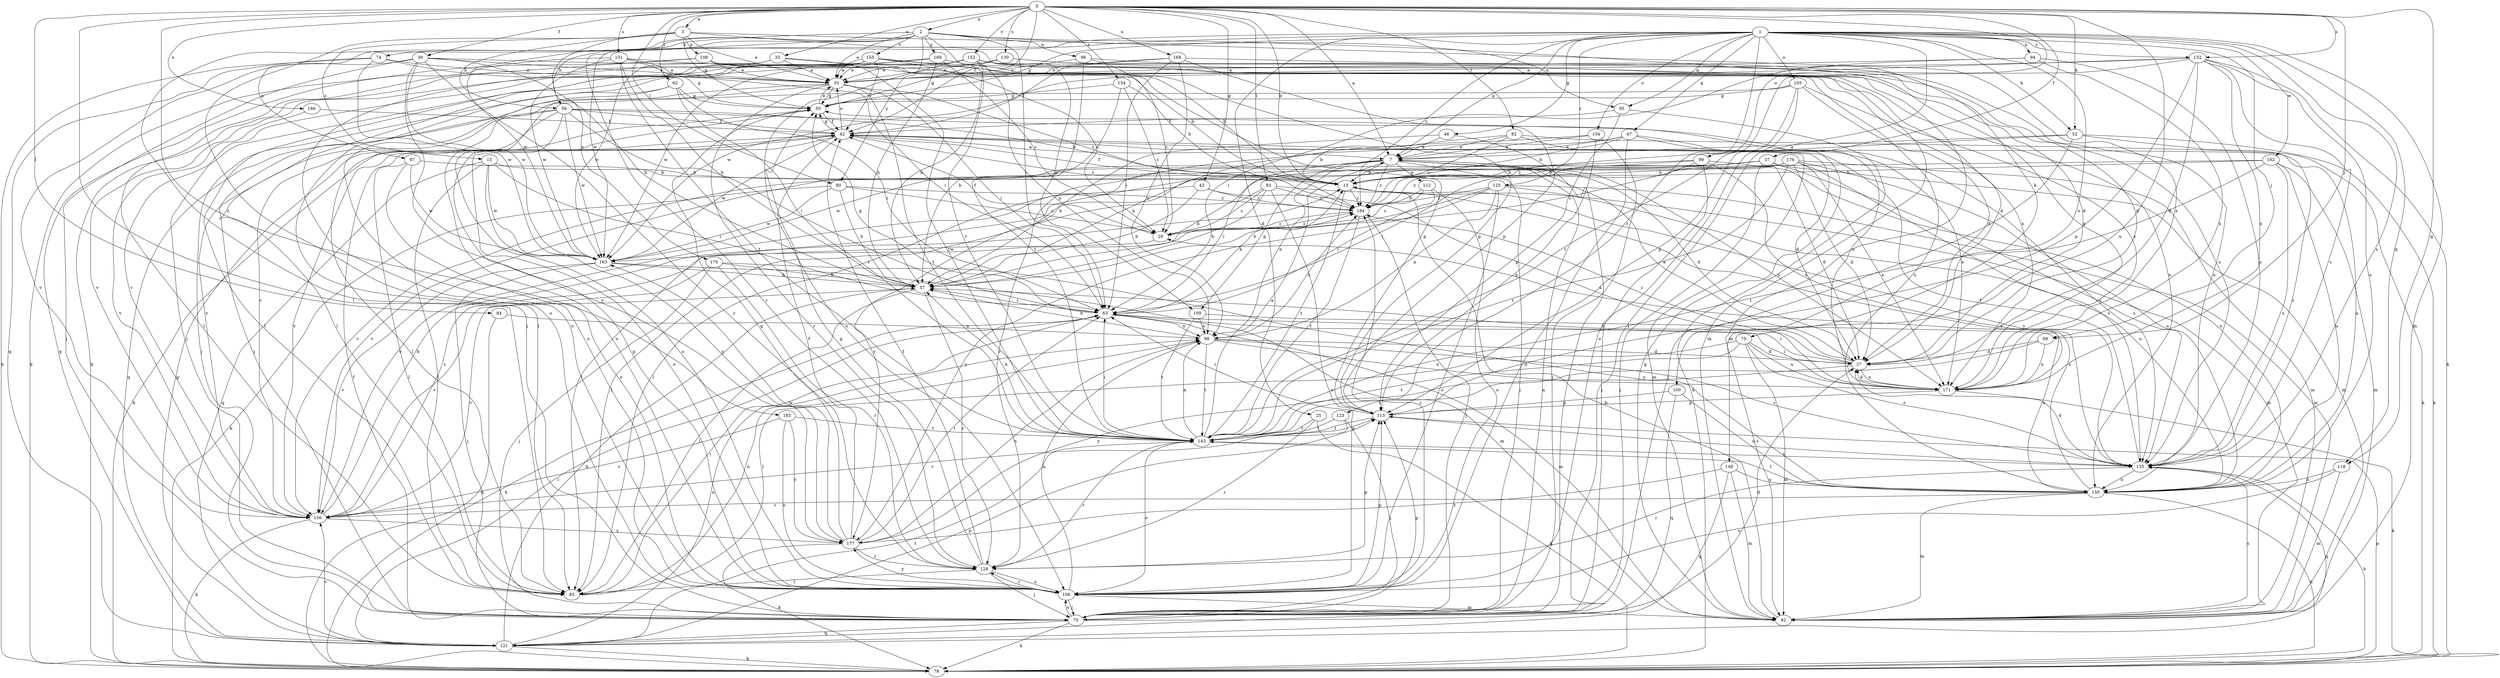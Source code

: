 strict digraph  {
0;
1;
2;
3;
7;
13;
15;
20;
25;
27;
33;
35;
37;
39;
42;
43;
46;
47;
50;
52;
56;
57;
62;
63;
68;
70;
74;
75;
78;
80;
82;
83;
84;
85;
92;
94;
95;
96;
97;
98;
99;
100;
104;
105;
106;
108;
109;
112;
113;
118;
121;
123;
125;
128;
130;
131;
132;
135;
143;
148;
150;
152;
154;
155;
156;
162;
163;
166;
168;
169;
170;
171;
176;
177;
183;
184;
0 -> 2  [label=a];
0 -> 3  [label=a];
0 -> 7  [label=a];
0 -> 13  [label=b];
0 -> 33  [label=e];
0 -> 37  [label=f];
0 -> 39  [label=f];
0 -> 42  [label=f];
0 -> 43  [label=g];
0 -> 52  [label=h];
0 -> 62  [label=i];
0 -> 68  [label=j];
0 -> 80  [label=l];
0 -> 82  [label=l];
0 -> 83  [label=l];
0 -> 84  [label=l];
0 -> 85  [label=l];
0 -> 99  [label=o];
0 -> 118  [label=q];
0 -> 130  [label=s];
0 -> 131  [label=s];
0 -> 132  [label=s];
0 -> 148  [label=u];
0 -> 152  [label=v];
0 -> 154  [label=v];
0 -> 166  [label=x];
0 -> 168  [label=x];
0 -> 183  [label=z];
1 -> 7  [label=a];
1 -> 25  [label=d];
1 -> 46  [label=g];
1 -> 47  [label=g];
1 -> 50  [label=g];
1 -> 52  [label=h];
1 -> 56  [label=h];
1 -> 68  [label=j];
1 -> 70  [label=j];
1 -> 92  [label=m];
1 -> 94  [label=n];
1 -> 95  [label=n];
1 -> 100  [label=o];
1 -> 104  [label=o];
1 -> 105  [label=o];
1 -> 118  [label=q];
1 -> 123  [label=r];
1 -> 125  [label=r];
1 -> 132  [label=s];
1 -> 135  [label=s];
1 -> 162  [label=w];
1 -> 163  [label=w];
1 -> 184  [label=z];
2 -> 35  [label=e];
2 -> 63  [label=i];
2 -> 70  [label=j];
2 -> 74  [label=k];
2 -> 75  [label=k];
2 -> 95  [label=n];
2 -> 96  [label=n];
2 -> 97  [label=n];
2 -> 128  [label=r];
2 -> 143  [label=t];
2 -> 155  [label=v];
2 -> 163  [label=w];
2 -> 169  [label=x];
2 -> 80  [label=y];
3 -> 15  [label=c];
3 -> 35  [label=e];
3 -> 50  [label=g];
3 -> 56  [label=h];
3 -> 106  [label=o];
3 -> 108  [label=p];
3 -> 109  [label=p];
3 -> 170  [label=x];
3 -> 171  [label=x];
7 -> 13  [label=b];
7 -> 27  [label=d];
7 -> 63  [label=i];
7 -> 70  [label=j];
7 -> 98  [label=n];
7 -> 109  [label=p];
7 -> 112  [label=p];
7 -> 163  [label=w];
7 -> 171  [label=x];
7 -> 184  [label=z];
13 -> 42  [label=f];
13 -> 92  [label=m];
13 -> 135  [label=s];
13 -> 143  [label=t];
13 -> 184  [label=z];
15 -> 13  [label=b];
15 -> 63  [label=i];
15 -> 85  [label=l];
15 -> 121  [label=q];
15 -> 163  [label=w];
15 -> 177  [label=y];
20 -> 42  [label=f];
20 -> 163  [label=w];
20 -> 184  [label=z];
25 -> 78  [label=k];
25 -> 128  [label=r];
25 -> 143  [label=t];
27 -> 7  [label=a];
27 -> 57  [label=h];
27 -> 63  [label=i];
27 -> 143  [label=t];
27 -> 171  [label=x];
27 -> 184  [label=z];
33 -> 27  [label=d];
33 -> 35  [label=e];
33 -> 106  [label=o];
33 -> 143  [label=t];
33 -> 163  [label=w];
35 -> 50  [label=g];
35 -> 63  [label=i];
35 -> 70  [label=j];
35 -> 106  [label=o];
35 -> 128  [label=r];
35 -> 143  [label=t];
35 -> 184  [label=z];
37 -> 13  [label=b];
37 -> 27  [label=d];
37 -> 70  [label=j];
37 -> 85  [label=l];
37 -> 92  [label=m];
37 -> 135  [label=s];
37 -> 156  [label=v];
37 -> 184  [label=z];
39 -> 35  [label=e];
39 -> 57  [label=h];
39 -> 70  [label=j];
39 -> 128  [label=r];
39 -> 150  [label=u];
39 -> 156  [label=v];
39 -> 163  [label=w];
39 -> 177  [label=y];
42 -> 7  [label=a];
42 -> 27  [label=d];
42 -> 35  [label=e];
42 -> 50  [label=g];
42 -> 78  [label=k];
42 -> 92  [label=m];
42 -> 106  [label=o];
42 -> 156  [label=v];
42 -> 163  [label=w];
42 -> 184  [label=z];
43 -> 57  [label=h];
43 -> 156  [label=v];
43 -> 171  [label=x];
43 -> 184  [label=z];
46 -> 7  [label=a];
46 -> 57  [label=h];
46 -> 70  [label=j];
47 -> 7  [label=a];
47 -> 13  [label=b];
47 -> 106  [label=o];
47 -> 128  [label=r];
47 -> 135  [label=s];
47 -> 171  [label=x];
50 -> 35  [label=e];
50 -> 42  [label=f];
52 -> 7  [label=a];
52 -> 70  [label=j];
52 -> 78  [label=k];
52 -> 135  [label=s];
52 -> 184  [label=z];
56 -> 13  [label=b];
56 -> 42  [label=f];
56 -> 63  [label=i];
56 -> 85  [label=l];
56 -> 106  [label=o];
56 -> 121  [label=q];
56 -> 156  [label=v];
56 -> 163  [label=w];
56 -> 171  [label=x];
57 -> 63  [label=i];
57 -> 85  [label=l];
57 -> 128  [label=r];
57 -> 156  [label=v];
62 -> 50  [label=g];
62 -> 63  [label=i];
62 -> 70  [label=j];
62 -> 106  [label=o];
62 -> 143  [label=t];
63 -> 13  [label=b];
63 -> 50  [label=g];
63 -> 78  [label=k];
63 -> 92  [label=m];
63 -> 98  [label=n];
68 -> 27  [label=d];
68 -> 171  [label=x];
68 -> 177  [label=y];
70 -> 7  [label=a];
70 -> 27  [label=d];
70 -> 42  [label=f];
70 -> 78  [label=k];
70 -> 106  [label=o];
70 -> 113  [label=p];
70 -> 121  [label=q];
74 -> 35  [label=e];
74 -> 63  [label=i];
74 -> 78  [label=k];
74 -> 121  [label=q];
74 -> 163  [label=w];
75 -> 27  [label=d];
75 -> 85  [label=l];
75 -> 92  [label=m];
75 -> 135  [label=s];
75 -> 143  [label=t];
75 -> 171  [label=x];
78 -> 113  [label=p];
80 -> 20  [label=c];
80 -> 57  [label=h];
80 -> 78  [label=k];
80 -> 163  [label=w];
80 -> 184  [label=z];
82 -> 7  [label=a];
82 -> 13  [label=b];
82 -> 78  [label=k];
82 -> 150  [label=u];
82 -> 184  [label=z];
83 -> 20  [label=c];
83 -> 57  [label=h];
83 -> 85  [label=l];
83 -> 106  [label=o];
83 -> 135  [label=s];
83 -> 184  [label=z];
84 -> 78  [label=k];
84 -> 98  [label=n];
85 -> 63  [label=i];
85 -> 98  [label=n];
92 -> 13  [label=b];
92 -> 50  [label=g];
92 -> 135  [label=s];
94 -> 35  [label=e];
94 -> 63  [label=i];
94 -> 135  [label=s];
94 -> 171  [label=x];
95 -> 42  [label=f];
95 -> 78  [label=k];
95 -> 113  [label=p];
96 -> 20  [label=c];
96 -> 35  [label=e];
96 -> 143  [label=t];
96 -> 171  [label=x];
97 -> 13  [label=b];
97 -> 85  [label=l];
97 -> 106  [label=o];
97 -> 163  [label=w];
98 -> 27  [label=d];
98 -> 57  [label=h];
98 -> 135  [label=s];
98 -> 143  [label=t];
98 -> 171  [label=x];
98 -> 184  [label=z];
99 -> 13  [label=b];
99 -> 20  [label=c];
99 -> 57  [label=h];
99 -> 70  [label=j];
99 -> 150  [label=u];
99 -> 171  [label=x];
100 -> 113  [label=p];
100 -> 121  [label=q];
100 -> 150  [label=u];
104 -> 7  [label=a];
104 -> 57  [label=h];
104 -> 70  [label=j];
104 -> 113  [label=p];
105 -> 27  [label=d];
105 -> 50  [label=g];
105 -> 106  [label=o];
105 -> 113  [label=p];
105 -> 156  [label=v];
105 -> 171  [label=x];
106 -> 50  [label=g];
106 -> 70  [label=j];
106 -> 92  [label=m];
106 -> 98  [label=n];
106 -> 113  [label=p];
106 -> 128  [label=r];
106 -> 177  [label=y];
106 -> 184  [label=z];
108 -> 35  [label=e];
108 -> 78  [label=k];
108 -> 85  [label=l];
108 -> 113  [label=p];
108 -> 171  [label=x];
109 -> 98  [label=n];
109 -> 143  [label=t];
109 -> 150  [label=u];
112 -> 20  [label=c];
112 -> 63  [label=i];
112 -> 106  [label=o];
112 -> 184  [label=z];
113 -> 63  [label=i];
113 -> 135  [label=s];
113 -> 143  [label=t];
118 -> 92  [label=m];
118 -> 106  [label=o];
118 -> 150  [label=u];
121 -> 50  [label=g];
121 -> 57  [label=h];
121 -> 63  [label=i];
121 -> 78  [label=k];
121 -> 98  [label=n];
121 -> 113  [label=p];
121 -> 143  [label=t];
121 -> 156  [label=v];
123 -> 70  [label=j];
123 -> 143  [label=t];
123 -> 156  [label=v];
125 -> 57  [label=h];
125 -> 92  [label=m];
125 -> 98  [label=n];
125 -> 106  [label=o];
125 -> 150  [label=u];
125 -> 177  [label=y];
125 -> 184  [label=z];
128 -> 42  [label=f];
128 -> 50  [label=g];
128 -> 70  [label=j];
128 -> 85  [label=l];
128 -> 106  [label=o];
128 -> 113  [label=p];
130 -> 27  [label=d];
130 -> 35  [label=e];
130 -> 50  [label=g];
130 -> 85  [label=l];
130 -> 92  [label=m];
131 -> 13  [label=b];
131 -> 35  [label=e];
131 -> 50  [label=g];
131 -> 57  [label=h];
131 -> 121  [label=q];
131 -> 143  [label=t];
131 -> 163  [label=w];
132 -> 27  [label=d];
132 -> 35  [label=e];
132 -> 78  [label=k];
132 -> 113  [label=p];
132 -> 135  [label=s];
132 -> 143  [label=t];
132 -> 150  [label=u];
132 -> 163  [label=w];
132 -> 171  [label=x];
135 -> 27  [label=d];
135 -> 42  [label=f];
135 -> 78  [label=k];
135 -> 121  [label=q];
135 -> 128  [label=r];
135 -> 150  [label=u];
143 -> 7  [label=a];
143 -> 57  [label=h];
143 -> 63  [label=i];
143 -> 98  [label=n];
143 -> 106  [label=o];
143 -> 113  [label=p];
143 -> 128  [label=r];
143 -> 135  [label=s];
148 -> 92  [label=m];
148 -> 121  [label=q];
148 -> 150  [label=u];
148 -> 177  [label=y];
150 -> 20  [label=c];
150 -> 78  [label=k];
150 -> 92  [label=m];
150 -> 143  [label=t];
150 -> 156  [label=v];
152 -> 27  [label=d];
152 -> 35  [label=e];
152 -> 57  [label=h];
152 -> 85  [label=l];
152 -> 92  [label=m];
152 -> 98  [label=n];
152 -> 106  [label=o];
152 -> 135  [label=s];
152 -> 156  [label=v];
154 -> 13  [label=b];
154 -> 20  [label=c];
154 -> 50  [label=g];
154 -> 57  [label=h];
155 -> 13  [label=b];
155 -> 20  [label=c];
155 -> 35  [label=e];
155 -> 42  [label=f];
155 -> 70  [label=j];
155 -> 78  [label=k];
155 -> 150  [label=u];
155 -> 156  [label=v];
155 -> 163  [label=w];
156 -> 13  [label=b];
156 -> 78  [label=k];
156 -> 177  [label=y];
156 -> 184  [label=z];
162 -> 13  [label=b];
162 -> 85  [label=l];
162 -> 92  [label=m];
162 -> 135  [label=s];
162 -> 143  [label=t];
162 -> 150  [label=u];
163 -> 57  [label=h];
163 -> 70  [label=j];
163 -> 92  [label=m];
163 -> 156  [label=v];
166 -> 42  [label=f];
166 -> 156  [label=v];
168 -> 35  [label=e];
168 -> 42  [label=f];
168 -> 63  [label=i];
168 -> 98  [label=n];
168 -> 113  [label=p];
168 -> 150  [label=u];
169 -> 20  [label=c];
169 -> 35  [label=e];
169 -> 57  [label=h];
169 -> 85  [label=l];
169 -> 113  [label=p];
170 -> 57  [label=h];
170 -> 70  [label=j];
170 -> 128  [label=r];
170 -> 150  [label=u];
170 -> 156  [label=v];
171 -> 27  [label=d];
171 -> 63  [label=i];
171 -> 78  [label=k];
171 -> 113  [label=p];
176 -> 13  [label=b];
176 -> 27  [label=d];
176 -> 63  [label=i];
176 -> 92  [label=m];
176 -> 135  [label=s];
176 -> 143  [label=t];
176 -> 150  [label=u];
176 -> 156  [label=v];
176 -> 171  [label=x];
176 -> 177  [label=y];
177 -> 42  [label=f];
177 -> 50  [label=g];
177 -> 63  [label=i];
177 -> 78  [label=k];
177 -> 98  [label=n];
177 -> 128  [label=r];
177 -> 163  [label=w];
183 -> 106  [label=o];
183 -> 143  [label=t];
183 -> 156  [label=v];
183 -> 177  [label=y];
184 -> 20  [label=c];
184 -> 70  [label=j];
184 -> 143  [label=t];
}
